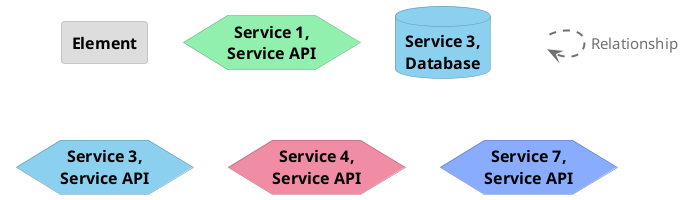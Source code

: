 @startuml
set separator none

skinparam {
  shadowing false
  arrowFontSize 15
  defaultTextAlignment center
  wrapWidth 100
  maxMessageSize 100
}
hide stereotype

skinparam rectangle<<_transparent>> {
  BorderColor transparent
  BackgroundColor transparent
  FontColor transparent
}

skinparam rectangle<<1>> {
  BackgroundColor #dddddd
  FontColor #000000
  BorderColor #9a9a9a
}
rectangle "==Element" <<1>>

skinparam hexagon<<2>> {
  BackgroundColor #91f0ae
  FontColor #000000
  BorderColor #65a879
}
hexagon "==Service 1, Service API" <<2>>

skinparam database<<3>> {
  BackgroundColor #8cd0f0
  FontColor #000000
  BorderColor #6291a8
}
database "==Service 3, Database" <<3>>

skinparam hexagon<<4>> {
  BackgroundColor #8cd0f0
  FontColor #000000
  BorderColor #6291a8
}
hexagon "==Service 3, Service API" <<4>>

skinparam hexagon<<5>> {
  BackgroundColor #f08ca4
  FontColor #000000
  BorderColor #a86272
}
hexagon "==Service 4, Service API" <<5>>

skinparam hexagon<<6>> {
  BackgroundColor #89acff
  FontColor #000000
  BorderColor #5f78b2
}
hexagon "==Service 7, Service API" <<6>>

rectangle "." <<_transparent>> as 7
7 .[#707070,thickness=2].> 7 : "<color:#707070>Relationship"


@enduml